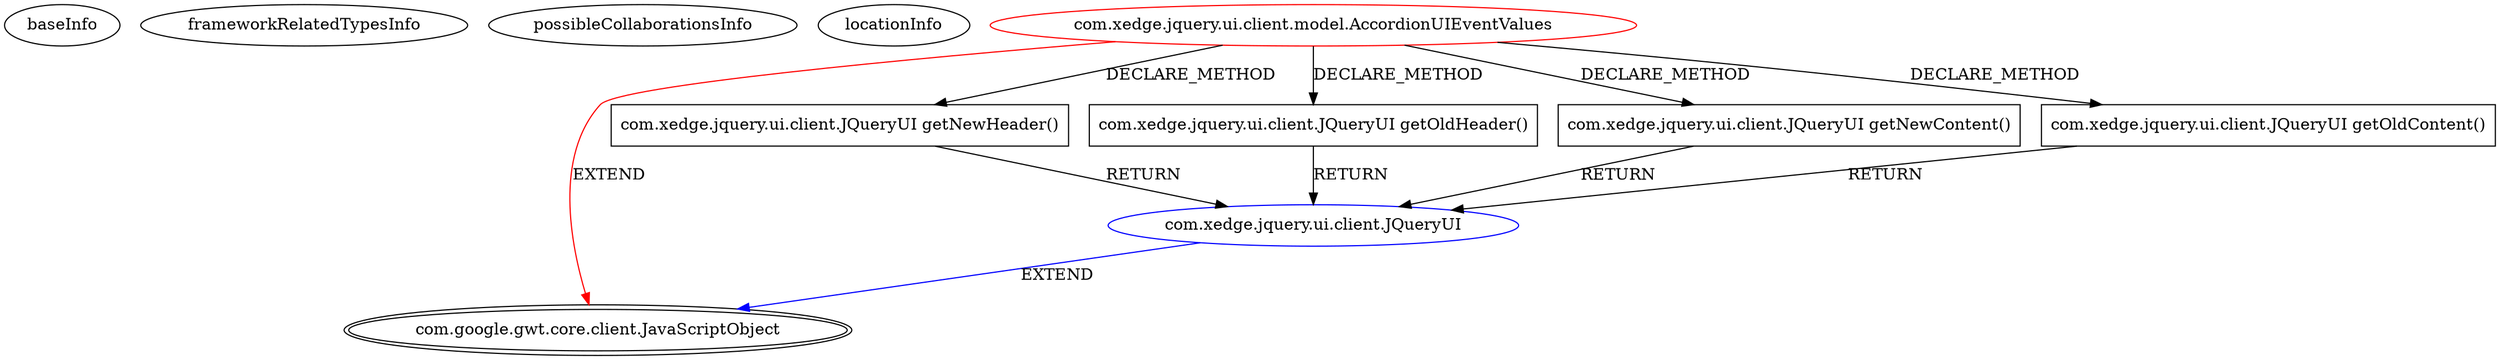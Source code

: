 digraph {
baseInfo[graphId=976,category="extension_graph",isAnonymous=false,possibleRelation=true]
frameworkRelatedTypesInfo[0="com.google.gwt.core.client.JavaScriptObject"]
possibleCollaborationsInfo[0="976~CLIENT_METHOD_DECLARATION-RETURN_TYPE-CLIENT_METHOD_DECLARATION-RETURN_TYPE-CLIENT_METHOD_DECLARATION-RETURN_TYPE-CLIENT_METHOD_DECLARATION-RETURN_TYPE-~com.google.gwt.core.client.JavaScriptObject ~com.google.gwt.core.client.JavaScriptObject ~false~false"]
locationInfo[projectName="brychcy-gwt-jquery",filePath="/brychcy-gwt-jquery/gwt-jquery-master/src/com/xedge/jquery/ui/client/model/AccordionUIEventValues.java",contextSignature="AccordionUIEventValues",graphId="976"]
0[label="com.xedge.jquery.ui.client.model.AccordionUIEventValues",vertexType="ROOT_CLIENT_CLASS_DECLARATION",isFrameworkType=false,color=red]
1[label="com.google.gwt.core.client.JavaScriptObject",vertexType="FRAMEWORK_CLASS_TYPE",isFrameworkType=true,peripheries=2]
3[label="com.xedge.jquery.ui.client.JQueryUI getNewHeader()",vertexType="CLIENT_METHOD_DECLARATION",isFrameworkType=false,shape=box]
4[label="com.xedge.jquery.ui.client.JQueryUI",vertexType="REFERENCE_CLIENT_CLASS_DECLARATION",isFrameworkType=false,color=blue]
6[label="com.xedge.jquery.ui.client.JQueryUI getOldHeader()",vertexType="CLIENT_METHOD_DECLARATION",isFrameworkType=false,shape=box]
8[label="com.xedge.jquery.ui.client.JQueryUI getNewContent()",vertexType="CLIENT_METHOD_DECLARATION",isFrameworkType=false,shape=box]
10[label="com.xedge.jquery.ui.client.JQueryUI getOldContent()",vertexType="CLIENT_METHOD_DECLARATION",isFrameworkType=false,shape=box]
0->1[label="EXTEND",color=red]
0->3[label="DECLARE_METHOD"]
4->1[label="EXTEND",color=blue]
3->4[label="RETURN"]
0->6[label="DECLARE_METHOD"]
6->4[label="RETURN"]
0->8[label="DECLARE_METHOD"]
8->4[label="RETURN"]
0->10[label="DECLARE_METHOD"]
10->4[label="RETURN"]
}
